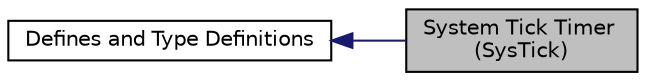 digraph "System Tick Timer (SysTick)"
{
  edge [fontname="Helvetica",fontsize="10",labelfontname="Helvetica",labelfontsize="10"];
  node [fontname="Helvetica",fontsize="10",shape=record];
  rankdir=LR;
  Node0 [label="System Tick Timer \l(SysTick)",height=0.2,width=0.4,color="black", fillcolor="grey75", style="filled" fontcolor="black"];
  Node1 [label="Defines and Type Definitions",height=0.2,width=0.4,color="black", fillcolor="white", style="filled",URL="$d7/d46/group__CMSIS__core__register.html",tooltip="Type definitions and defines for Cortex-M processor based devices. "];
  Node1->Node0 [shape=plaintext, color="midnightblue", dir="back", style="solid"];
}
